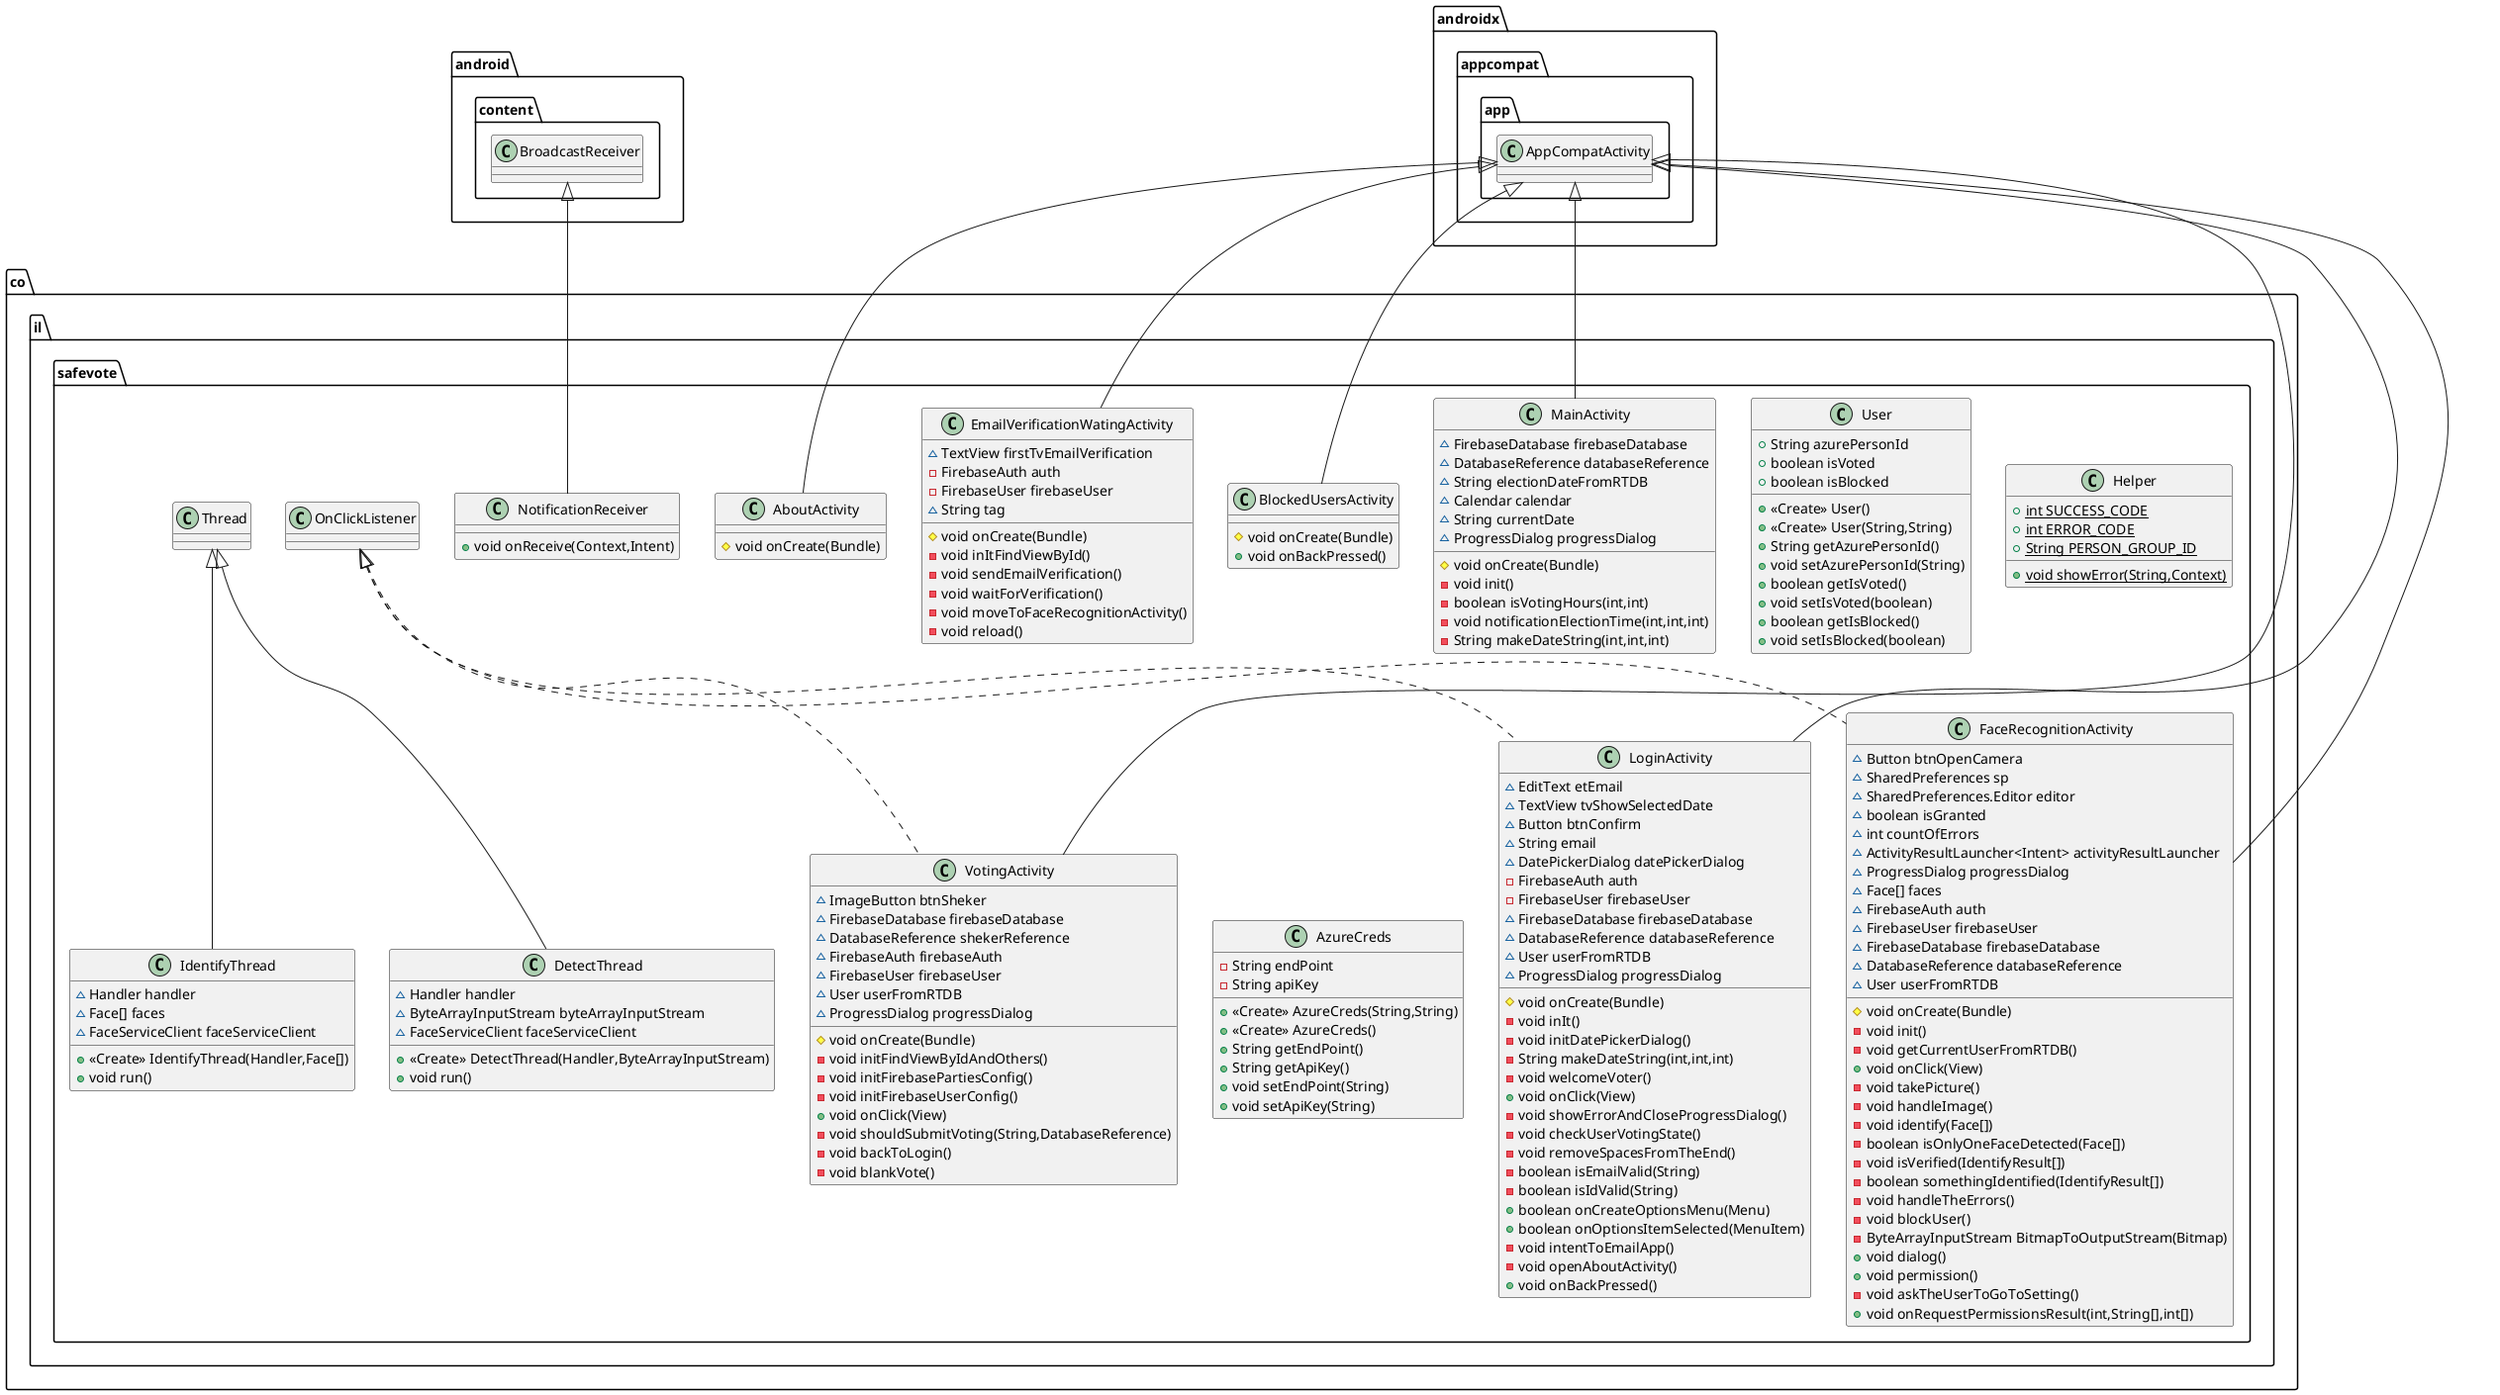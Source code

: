 @startuml
class co.il.safevote.VotingActivity {
~ ImageButton btnSheker
~ FirebaseDatabase firebaseDatabase
~ DatabaseReference shekerReference
~ FirebaseAuth firebaseAuth
~ FirebaseUser firebaseUser
~ User userFromRTDB
~ ProgressDialog progressDialog
# void onCreate(Bundle)
- void initFindViewByIdAndOthers()
- void initFirebasePartiesConfig()
- void initFirebaseUserConfig()
+ void onClick(View)
- void shouldSubmitVoting(String,DatabaseReference)
- void backToLogin()
- void blankVote()
}
class co.il.safevote.IdentifyThread {
~ Handler handler
~ Face[] faces
~ FaceServiceClient faceServiceClient
+ <<Create>> IdentifyThread(Handler,Face[])
+ void run()
}
class co.il.safevote.EmailVerificationWatingActivity {
~ TextView firstTvEmailVerification
- FirebaseAuth auth
- FirebaseUser firebaseUser
~ String tag
# void onCreate(Bundle)
- void inItFindViewById()
- void sendEmailVerification()
- void waitForVerification()
- void moveToFaceRecognitionActivity()
- void reload()
}
class co.il.safevote.User {
+ String azurePersonId
+ boolean isVoted
+ boolean isBlocked
+ <<Create>> User()
+ <<Create>> User(String,String)
+ String getAzurePersonId()
+ void setAzurePersonId(String)
+ boolean getIsVoted()
+ void setIsVoted(boolean)
+ boolean getIsBlocked()
+ void setIsBlocked(boolean)
}
class co.il.safevote.LoginActivity {
~ EditText etEmail
~ TextView tvShowSelectedDate
~ Button btnConfirm
~ String email
~ DatePickerDialog datePickerDialog
- FirebaseAuth auth
- FirebaseUser firebaseUser
~ FirebaseDatabase firebaseDatabase
~ DatabaseReference databaseReference
~ User userFromRTDB
~ ProgressDialog progressDialog
# void onCreate(Bundle)
- void inIt()
- void initDatePickerDialog()
- String makeDateString(int,int,int)
- void welcomeVoter()
+ void onClick(View)
- void showErrorAndCloseProgressDialog()
- void checkUserVotingState()
- void removeSpacesFromTheEnd()
- boolean isEmailValid(String)
- boolean isIdValid(String)
+ boolean onCreateOptionsMenu(Menu)
+ boolean onOptionsItemSelected(MenuItem)
- void intentToEmailApp()
- void openAboutActivity()
+ void onBackPressed()
}
class co.il.safevote.DetectThread {
~ Handler handler
~ ByteArrayInputStream byteArrayInputStream
~ FaceServiceClient faceServiceClient
+ <<Create>> DetectThread(Handler,ByteArrayInputStream)
+ void run()
}
class co.il.safevote.FaceRecognitionActivity {
~ Button btnOpenCamera
~ SharedPreferences sp
~ SharedPreferences.Editor editor
~ boolean isGranted
~ int countOfErrors
~ ActivityResultLauncher<Intent> activityResultLauncher
~ ProgressDialog progressDialog
~ Face[] faces
~ FirebaseAuth auth
~ FirebaseUser firebaseUser
~ FirebaseDatabase firebaseDatabase
~ DatabaseReference databaseReference
~ User userFromRTDB
# void onCreate(Bundle)
- void init()
- void getCurrentUserFromRTDB()
+ void onClick(View)
- void takePicture()
- void handleImage()
- void identify(Face[])
- boolean isOnlyOneFaceDetected(Face[])
- void isVerified(IdentifyResult[])
- boolean somethingIdentified(IdentifyResult[])
- void handleTheErrors()
- void blockUser()
- ByteArrayInputStream BitmapToOutputStream(Bitmap)
+ void dialog()
+ void permission()
- void askTheUserToGoToSetting()
+ void onRequestPermissionsResult(int,String[],int[])
}
class co.il.safevote.AboutActivity {
# void onCreate(Bundle)
}
class co.il.safevote.Helper {
+ {static} int SUCCESS_CODE
+ {static} int ERROR_CODE
+ {static} String PERSON_GROUP_ID
+ {static} void showError(String,Context)
}
class co.il.safevote.MainActivity {
~ FirebaseDatabase firebaseDatabase
~ DatabaseReference databaseReference
~ String electionDateFromRTDB
~ Calendar calendar
~ String currentDate
~ ProgressDialog progressDialog
# void onCreate(Bundle)
- void init()
- boolean isVotingHours(int,int)
- void notificationElectionTime(int,int,int)
- String makeDateString(int,int,int)
}
class co.il.safevote.BlockedUsersActivity {
# void onCreate(Bundle)
+ void onBackPressed()
}
class co.il.safevote.AzureCreds {
- String endPoint
- String apiKey
+ <<Create>> AzureCreds(String,String)
+ <<Create>> AzureCreds()
+ String getEndPoint()
+ String getApiKey()
+ void setEndPoint(String)
+ void setApiKey(String)
}
class co.il.safevote.NotificationReceiver {
+ void onReceive(Context,Intent)
}


co.il.safevote.OnClickListener <|.. co.il.safevote.VotingActivity
androidx.appcompat.app.AppCompatActivity <|-- co.il.safevote.VotingActivity
co.il.safevote.Thread <|-- co.il.safevote.IdentifyThread
androidx.appcompat.app.AppCompatActivity <|-- co.il.safevote.EmailVerificationWatingActivity
co.il.safevote.OnClickListener <|.. co.il.safevote.LoginActivity
androidx.appcompat.app.AppCompatActivity <|-- co.il.safevote.LoginActivity
co.il.safevote.Thread <|-- co.il.safevote.DetectThread
co.il.safevote.OnClickListener <|.. co.il.safevote.FaceRecognitionActivity
androidx.appcompat.app.AppCompatActivity <|-- co.il.safevote.FaceRecognitionActivity
androidx.appcompat.app.AppCompatActivity <|-- co.il.safevote.AboutActivity
androidx.appcompat.app.AppCompatActivity <|-- co.il.safevote.MainActivity
androidx.appcompat.app.AppCompatActivity <|-- co.il.safevote.BlockedUsersActivity
android.content.BroadcastReceiver <|-- co.il.safevote.NotificationReceiver
@enduml